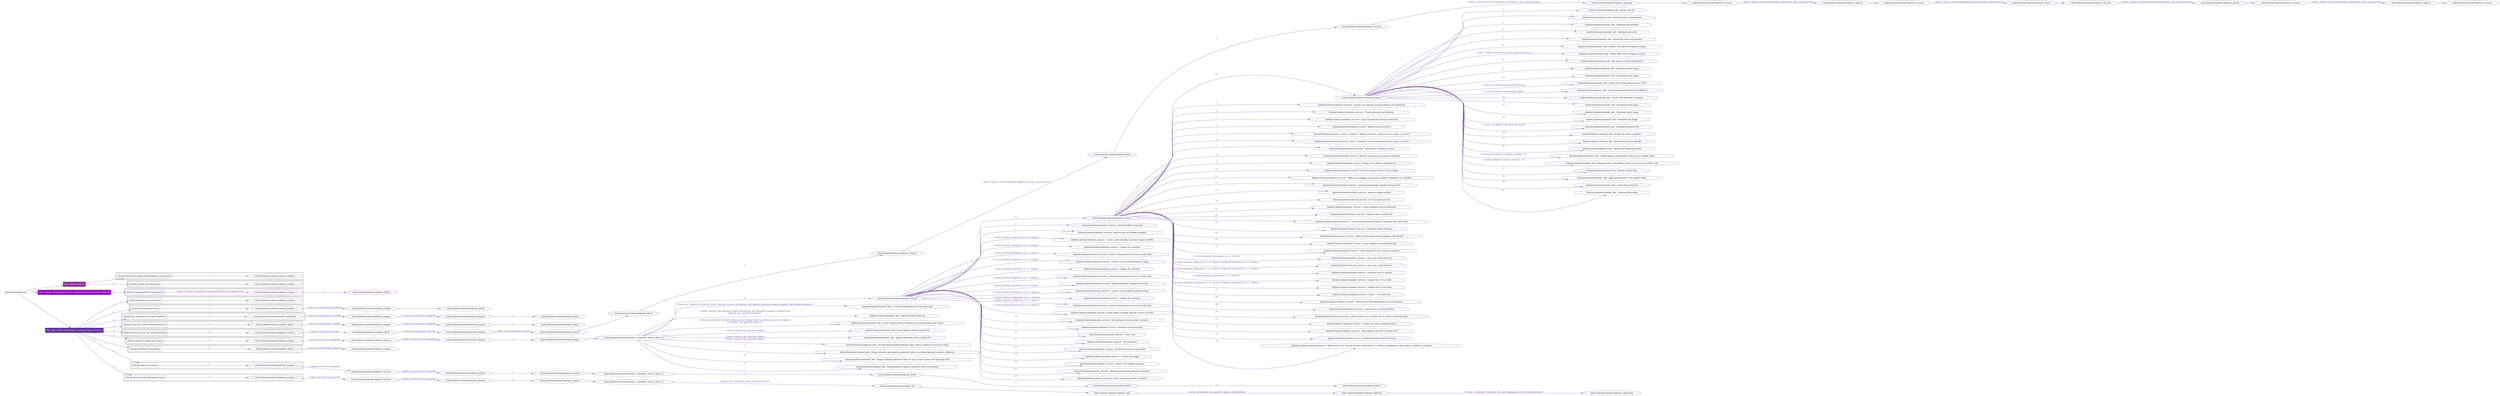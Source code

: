 digraph {
	graph [concentrate=true ordering=in rankdir=LR ratio=fill]
	edge [esep=5 sep=10]
	"kubeinit/playbook.yml" [id=root_node style=dotted]
	play_f2a74d23 [label="Play: Initial setup (1)" color="#8a319b" fontcolor="#ffffff" id=play_f2a74d23 shape=box style=filled tooltip=localhost]
	"kubeinit/playbook.yml" -> play_f2a74d23 [label="1 " color="#8a319b" fontcolor="#8a319b" id=edge_e9ae1d51 labeltooltip="1 " tooltip="1 "]
	subgraph "kubeinit.kubeinit.kubeinit_prepare" {
		role_b32806bc [label="[role] kubeinit.kubeinit.kubeinit_prepare" color="#8a319b" id=role_b32806bc tooltip="kubeinit.kubeinit.kubeinit_prepare"]
	}
	subgraph "kubeinit.kubeinit.kubeinit_prepare" {
		role_a714f5ce [label="[role] kubeinit.kubeinit.kubeinit_prepare" color="#8a319b" id=role_a714f5ce tooltip="kubeinit.kubeinit.kubeinit_prepare"]
	}
	subgraph "Play: Initial setup (1)" {
		play_f2a74d23 -> block_c54161a2 [label=1 color="#8a319b" fontcolor="#8a319b" id=edge_c732fbef labeltooltip=1 tooltip=1]
		subgraph cluster_block_c54161a2 {
			block_c54161a2 [label="[block] Gather facts about the deployment environment" color="#8a319b" id=block_c54161a2 labeltooltip="Gather facts about the deployment environment" shape=box tooltip="Gather facts about the deployment environment"]
			block_c54161a2 -> role_b32806bc [label="1 " color="#8a319b" fontcolor="#8a319b" id=edge_165b8c52 labeltooltip="1 " tooltip="1 "]
		}
		play_f2a74d23 -> block_993b2a68 [label=2 color="#8a319b" fontcolor="#8a319b" id=edge_8da048cc labeltooltip=2 tooltip=2]
		subgraph cluster_block_993b2a68 {
			block_993b2a68 [label="[block] Prepare the hypervisors" color="#8a319b" id=block_993b2a68 labeltooltip="Prepare the hypervisors" shape=box tooltip="Prepare the hypervisors"]
			block_993b2a68 -> role_a714f5ce [label="1 " color="#8a319b" fontcolor="#8a319b" id=edge_5ea510f3 labeltooltip="1 " tooltip="1 "]
		}
	}
	play_214d395f [label="Play: Prepare all hypervisor hosts to deploy service and cluster nodes (0)" color="#960cc0" fontcolor="#ffffff" id=play_214d395f shape=box style=filled tooltip="Play: Prepare all hypervisor hosts to deploy service and cluster nodes (0)"]
	"kubeinit/playbook.yml" -> play_214d395f [label="2 " color="#960cc0" fontcolor="#960cc0" id=edge_841aa5f9 labeltooltip="2 " tooltip="2 "]
	subgraph "kubeinit.kubeinit.kubeinit_libvirt" {
		role_78a93c8a [label="[role] kubeinit.kubeinit.kubeinit_libvirt" color="#960cc0" id=role_78a93c8a tooltip="kubeinit.kubeinit.kubeinit_libvirt"]
	}
	subgraph "kubeinit.kubeinit.kubeinit_prepare" {
		role_f15a8338 [label="[role] kubeinit.kubeinit.kubeinit_prepare" color="#960cc0" id=role_f15a8338 tooltip="kubeinit.kubeinit.kubeinit_prepare"]
		role_f15a8338 -> role_78a93c8a [label="1 " color="#960cc0" fontcolor="#960cc0" id=edge_f1a923f6 labeltooltip="1 " tooltip="1 "]
	}
	subgraph "Play: Prepare all hypervisor hosts to deploy service and cluster nodes (0)" {
		play_214d395f -> block_e166a88f [label=1 color="#960cc0" fontcolor="#960cc0" id=edge_5ffd141c labeltooltip=1 tooltip=1]
		subgraph cluster_block_e166a88f {
			block_e166a88f [label="[block] Prepare individual hypervisors" color="#960cc0" id=block_e166a88f labeltooltip="Prepare individual hypervisors" shape=box tooltip="Prepare individual hypervisors"]
			block_e166a88f -> role_f15a8338 [label="1 [when: inventory_hostname in hostvars['kubeinit-facts'].hypervisors]" color="#960cc0" fontcolor="#960cc0" id=edge_05e4b0ad labeltooltip="1 [when: inventory_hostname in hostvars['kubeinit-facts'].hypervisors]" tooltip="1 [when: inventory_hostname in hostvars['kubeinit-facts'].hypervisors]"]
		}
	}
	play_8eb90b8d [label="Play: Run cluster deployment on prepared hypervisors (1)" color="#62329a" fontcolor="#ffffff" id=play_8eb90b8d shape=box style=filled tooltip=localhost]
	"kubeinit/playbook.yml" -> play_8eb90b8d [label="3 " color="#62329a" fontcolor="#62329a" id=edge_93f4fa4f labeltooltip="3 " tooltip="3 "]
	subgraph "kubeinit.kubeinit.kubeinit_prepare" {
		role_2c225948 [label="[role] kubeinit.kubeinit.kubeinit_prepare" color="#62329a" id=role_2c225948 tooltip="kubeinit.kubeinit.kubeinit_prepare"]
	}
	subgraph "kubeinit.kubeinit.kubeinit_libvirt" {
		role_18a9b7ee [label="[role] kubeinit.kubeinit.kubeinit_libvirt" color="#62329a" id=role_18a9b7ee tooltip="kubeinit.kubeinit.kubeinit_libvirt"]
	}
	subgraph "kubeinit.kubeinit.kubeinit_prepare" {
		role_e6955763 [label="[role] kubeinit.kubeinit.kubeinit_prepare" color="#62329a" id=role_e6955763 tooltip="kubeinit.kubeinit.kubeinit_prepare"]
		role_e6955763 -> role_18a9b7ee [label="1 " color="#62329a" fontcolor="#62329a" id=edge_9fbc23a3 labeltooltip="1 " tooltip="1 "]
	}
	subgraph "kubeinit.kubeinit.kubeinit_prepare" {
		role_14ed2fcf [label="[role] kubeinit.kubeinit.kubeinit_prepare" color="#62329a" id=role_14ed2fcf tooltip="kubeinit.kubeinit.kubeinit_prepare"]
		role_14ed2fcf -> role_e6955763 [label="1 [when: not environment_prepared]" color="#62329a" fontcolor="#62329a" id=edge_1c562862 labeltooltip="1 [when: not environment_prepared]" tooltip="1 [when: not environment_prepared]"]
	}
	subgraph "kubeinit.kubeinit.kubeinit_libvirt" {
		role_ad678cb5 [label="[role] kubeinit.kubeinit.kubeinit_libvirt" color="#62329a" id=role_ad678cb5 tooltip="kubeinit.kubeinit.kubeinit_libvirt"]
	}
	subgraph "kubeinit.kubeinit.kubeinit_prepare" {
		role_5b7c16a9 [label="[role] kubeinit.kubeinit.kubeinit_prepare" color="#62329a" id=role_5b7c16a9 tooltip="kubeinit.kubeinit.kubeinit_prepare"]
		role_5b7c16a9 -> role_ad678cb5 [label="1 " color="#62329a" fontcolor="#62329a" id=edge_0f18529b labeltooltip="1 " tooltip="1 "]
	}
	subgraph "kubeinit.kubeinit.kubeinit_prepare" {
		role_c660e014 [label="[role] kubeinit.kubeinit.kubeinit_prepare" color="#62329a" id=role_c660e014 tooltip="kubeinit.kubeinit.kubeinit_prepare"]
		role_c660e014 -> role_5b7c16a9 [label="1 [when: not environment_prepared]" color="#62329a" fontcolor="#62329a" id=edge_28574363 labeltooltip="1 [when: not environment_prepared]" tooltip="1 [when: not environment_prepared]"]
	}
	subgraph "kubeinit.kubeinit.kubeinit_validations" {
		role_6dc567af [label="[role] kubeinit.kubeinit.kubeinit_validations" color="#62329a" id=role_6dc567af tooltip="kubeinit.kubeinit.kubeinit_validations"]
		role_6dc567af -> role_c660e014 [label="1 [when: not hypervisors_cleaned]" color="#62329a" fontcolor="#62329a" id=edge_c78f0eb8 labeltooltip="1 [when: not hypervisors_cleaned]" tooltip="1 [when: not hypervisors_cleaned]"]
	}
	subgraph "kubeinit.kubeinit.kubeinit_libvirt" {
		role_9fc3f364 [label="[role] kubeinit.kubeinit.kubeinit_libvirt" color="#62329a" id=role_9fc3f364 tooltip="kubeinit.kubeinit.kubeinit_libvirt"]
	}
	subgraph "kubeinit.kubeinit.kubeinit_prepare" {
		role_46c2ea41 [label="[role] kubeinit.kubeinit.kubeinit_prepare" color="#62329a" id=role_46c2ea41 tooltip="kubeinit.kubeinit.kubeinit_prepare"]
		role_46c2ea41 -> role_9fc3f364 [label="1 " color="#62329a" fontcolor="#62329a" id=edge_81e71336 labeltooltip="1 " tooltip="1 "]
	}
	subgraph "kubeinit.kubeinit.kubeinit_prepare" {
		role_7f7e030b [label="[role] kubeinit.kubeinit.kubeinit_prepare" color="#62329a" id=role_7f7e030b tooltip="kubeinit.kubeinit.kubeinit_prepare"]
		role_7f7e030b -> role_46c2ea41 [label="1 [when: not environment_prepared]" color="#62329a" fontcolor="#62329a" id=edge_d0be618a labeltooltip="1 [when: not environment_prepared]" tooltip="1 [when: not environment_prepared]"]
	}
	subgraph "kubeinit.kubeinit.kubeinit_libvirt" {
		role_c732af1a [label="[role] kubeinit.kubeinit.kubeinit_libvirt" color="#62329a" id=role_c732af1a tooltip="kubeinit.kubeinit.kubeinit_libvirt"]
		role_c732af1a -> role_7f7e030b [label="1 [when: not hypervisors_cleaned]" color="#62329a" fontcolor="#62329a" id=edge_e2c7c2cd labeltooltip="1 [when: not hypervisors_cleaned]" tooltip="1 [when: not hypervisors_cleaned]"]
	}
	subgraph "kubeinit.kubeinit.kubeinit_services" {
		role_5a035e3a [label="[role] kubeinit.kubeinit.kubeinit_services" color="#62329a" id=role_5a035e3a tooltip="kubeinit.kubeinit.kubeinit_services"]
	}
	subgraph "kubeinit.kubeinit.kubeinit_registry" {
		role_31324afa [label="[role] kubeinit.kubeinit.kubeinit_registry" color="#62329a" id=role_31324afa tooltip="kubeinit.kubeinit.kubeinit_registry"]
		role_31324afa -> role_5a035e3a [label="1 " color="#62329a" fontcolor="#62329a" id=edge_33378888 labeltooltip="1 " tooltip="1 "]
	}
	subgraph "kubeinit.kubeinit.kubeinit_services" {
		role_8693b57b [label="[role] kubeinit.kubeinit.kubeinit_services" color="#62329a" id=role_8693b57b tooltip="kubeinit.kubeinit.kubeinit_services"]
		role_8693b57b -> role_31324afa [label="1 [when: 'registry' in hostvars[kubeinit_deployment_node_name].services]" color="#62329a" fontcolor="#62329a" id=edge_8156154f labeltooltip="1 [when: 'registry' in hostvars[kubeinit_deployment_node_name].services]" tooltip="1 [when: 'registry' in hostvars[kubeinit_deployment_node_name].services]"]
	}
	subgraph "kubeinit.kubeinit.kubeinit_apache" {
		role_5bb459cc [label="[role] kubeinit.kubeinit.kubeinit_apache" color="#62329a" id=role_5bb459cc tooltip="kubeinit.kubeinit.kubeinit_apache"]
		role_5bb459cc -> role_8693b57b [label="1 " color="#62329a" fontcolor="#62329a" id=edge_12facf2d labeltooltip="1 " tooltip="1 "]
	}
	subgraph "kubeinit.kubeinit.kubeinit_services" {
		role_1bc45981 [label="[role] kubeinit.kubeinit.kubeinit_services" color="#62329a" id=role_1bc45981 tooltip="kubeinit.kubeinit.kubeinit_services"]
		role_1bc45981 -> role_5bb459cc [label="1 [when: 'apache' in hostvars[kubeinit_deployment_node_name].services]" color="#62329a" fontcolor="#62329a" id=edge_fbd224df labeltooltip="1 [when: 'apache' in hostvars[kubeinit_deployment_node_name].services]" tooltip="1 [when: 'apache' in hostvars[kubeinit_deployment_node_name].services]"]
	}
	subgraph "kubeinit.kubeinit.kubeinit_nexus" {
		role_82e33f56 [label="[role] kubeinit.kubeinit.kubeinit_nexus" color="#62329a" id=role_82e33f56 tooltip="kubeinit.kubeinit.kubeinit_nexus"]
		role_82e33f56 -> role_1bc45981 [label="1 " color="#62329a" fontcolor="#62329a" id=edge_01e377fd labeltooltip="1 " tooltip="1 "]
	}
	subgraph "kubeinit.kubeinit.kubeinit_services" {
		role_1b1a72f0 [label="[role] kubeinit.kubeinit.kubeinit_services" color="#62329a" id=role_1b1a72f0 tooltip="kubeinit.kubeinit.kubeinit_services"]
		role_1b1a72f0 -> role_82e33f56 [label="1 [when: 'nexus' in hostvars[kubeinit_deployment_node_name].services]" color="#62329a" fontcolor="#62329a" id=edge_212d97fc labeltooltip="1 [when: 'nexus' in hostvars[kubeinit_deployment_node_name].services]" tooltip="1 [when: 'nexus' in hostvars[kubeinit_deployment_node_name].services]"]
	}
	subgraph "kubeinit.kubeinit.kubeinit_haproxy" {
		role_f5feb310 [label="[role] kubeinit.kubeinit.kubeinit_haproxy" color="#62329a" id=role_f5feb310 tooltip="kubeinit.kubeinit.kubeinit_haproxy"]
		role_f5feb310 -> role_1b1a72f0 [label="1 " color="#62329a" fontcolor="#62329a" id=edge_bd46798e labeltooltip="1 " tooltip="1 "]
	}
	subgraph "kubeinit.kubeinit.kubeinit_services" {
		role_2b87e4b2 [label="[role] kubeinit.kubeinit.kubeinit_services" color="#62329a" id=role_2b87e4b2 tooltip="kubeinit.kubeinit.kubeinit_services"]
		role_2b87e4b2 -> role_f5feb310 [label="1 [when: 'haproxy' in hostvars[kubeinit_deployment_node_name].services]" color="#62329a" fontcolor="#62329a" id=edge_3be7766c labeltooltip="1 [when: 'haproxy' in hostvars[kubeinit_deployment_node_name].services]" tooltip="1 [when: 'haproxy' in hostvars[kubeinit_deployment_node_name].services]"]
	}
	subgraph "kubeinit.kubeinit.kubeinit_dnsmasq" {
		role_df8b6f32 [label="[role] kubeinit.kubeinit.kubeinit_dnsmasq" color="#62329a" id=role_df8b6f32 tooltip="kubeinit.kubeinit.kubeinit_dnsmasq"]
		role_df8b6f32 -> role_2b87e4b2 [label="1 " color="#62329a" fontcolor="#62329a" id=edge_ce2f5587 labeltooltip="1 " tooltip="1 "]
	}
	subgraph "kubeinit.kubeinit.kubeinit_services" {
		role_46b32ef0 [label="[role] kubeinit.kubeinit.kubeinit_services" color="#62329a" id=role_46b32ef0 tooltip="kubeinit.kubeinit.kubeinit_services"]
		role_46b32ef0 -> role_df8b6f32 [label="1 [when: 'dnsmasq' in hostvars[kubeinit_deployment_node_name].services]" color="#62329a" fontcolor="#62329a" id=edge_d91abd8f labeltooltip="1 [when: 'dnsmasq' in hostvars[kubeinit_deployment_node_name].services]" tooltip="1 [when: 'dnsmasq' in hostvars[kubeinit_deployment_node_name].services]"]
	}
	subgraph "kubeinit.kubeinit.kubeinit_bind" {
		role_e977690e [label="[role] kubeinit.kubeinit.kubeinit_bind" color="#62329a" id=role_e977690e tooltip="kubeinit.kubeinit.kubeinit_bind"]
		role_e977690e -> role_46b32ef0 [label="1 " color="#62329a" fontcolor="#62329a" id=edge_399926d9 labeltooltip="1 " tooltip="1 "]
	}
	subgraph "kubeinit.kubeinit.kubeinit_prepare" {
		role_c65d9aae [label="[role] kubeinit.kubeinit.kubeinit_prepare" color="#62329a" id=role_c65d9aae tooltip="kubeinit.kubeinit.kubeinit_prepare"]
		role_c65d9aae -> role_e977690e [label="1 [when: 'bind' in hostvars[kubeinit_deployment_node_name].services]" color="#62329a" fontcolor="#62329a" id=edge_ff338e45 labeltooltip="1 [when: 'bind' in hostvars[kubeinit_deployment_node_name].services]" tooltip="1 [when: 'bind' in hostvars[kubeinit_deployment_node_name].services]"]
	}
	subgraph "kubeinit.kubeinit.kubeinit_libvirt" {
		role_2e457e36 [label="[role] kubeinit.kubeinit.kubeinit_libvirt" color="#62329a" id=role_2e457e36 tooltip="kubeinit.kubeinit.kubeinit_libvirt"]
		role_2e457e36 -> role_c65d9aae [label="1 " color="#62329a" fontcolor="#62329a" id=edge_818728b7 labeltooltip="1 " tooltip="1 "]
	}
	subgraph "kubeinit.kubeinit.kubeinit_prepare" {
		role_b6908a53 [label="[role] kubeinit.kubeinit.kubeinit_prepare" color="#62329a" id=role_b6908a53 tooltip="kubeinit.kubeinit.kubeinit_prepare"]
		role_b6908a53 -> role_2e457e36 [label="1 " color="#62329a" fontcolor="#62329a" id=edge_94cc3f00 labeltooltip="1 " tooltip="1 "]
	}
	subgraph "kubeinit.kubeinit.kubeinit_prepare" {
		role_edf0a5b2 [label="[role] kubeinit.kubeinit.kubeinit_prepare" color="#62329a" id=role_edf0a5b2 tooltip="kubeinit.kubeinit.kubeinit_prepare"]
		role_edf0a5b2 -> role_b6908a53 [label="1 [when: not environment_prepared]" color="#62329a" fontcolor="#62329a" id=edge_5fa15b48 labeltooltip="1 [when: not environment_prepared]" tooltip="1 [when: not environment_prepared]"]
	}
	subgraph "kubeinit.kubeinit.kubeinit_libvirt" {
		role_23662fa6 [label="[role] kubeinit.kubeinit.kubeinit_libvirt" color="#62329a" id=role_23662fa6 tooltip="kubeinit.kubeinit.kubeinit_libvirt"]
		role_23662fa6 -> role_edf0a5b2 [label="1 [when: not hypervisors_cleaned]" color="#62329a" fontcolor="#62329a" id=edge_e6669185 labeltooltip="1 [when: not hypervisors_cleaned]" tooltip="1 [when: not hypervisors_cleaned]"]
	}
	subgraph "kubeinit.kubeinit.kubeinit_services" {
		role_75d6f5e4 [label="[role] kubeinit.kubeinit.kubeinit_services" color="#62329a" id=role_75d6f5e4 tooltip="kubeinit.kubeinit.kubeinit_services"]
		role_75d6f5e4 -> role_23662fa6 [label="1 [when: not network_created]" color="#62329a" fontcolor="#62329a" id=edge_3ec18eeb labeltooltip="1 [when: not network_created]" tooltip="1 [when: not network_created]"]
	}
	subgraph "kubeinit.kubeinit.kubeinit_prepare" {
		role_12a1bce1 [label="[role] kubeinit.kubeinit.kubeinit_prepare" color="#62329a" id=role_12a1bce1 tooltip="kubeinit.kubeinit.kubeinit_prepare"]
		task_ec17ba5a [label="kubeinit.kubeinit.kubeinit_okd : Render net info" color="#62329a" id=task_ec17ba5a shape=octagon tooltip="kubeinit.kubeinit.kubeinit_okd : Render net info"]
		role_12a1bce1 -> task_ec17ba5a [label="1 " color="#62329a" fontcolor="#62329a" id=edge_d91197ef labeltooltip="1 " tooltip="1 "]
		task_49b7903e [label="kubeinit.kubeinit.kubeinit_okd : Install services requirements" color="#62329a" id=task_49b7903e shape=octagon tooltip="kubeinit.kubeinit.kubeinit_okd : Install services requirements"]
		role_12a1bce1 -> task_49b7903e [label="2 " color="#62329a" fontcolor="#62329a" id=edge_ebf812a0 labeltooltip="2 " tooltip="2 "]
		task_d51fa2df [label="kubeinit.kubeinit.kubeinit_okd : Download okd installer" color="#62329a" id=task_d51fa2df shape=octagon tooltip="kubeinit.kubeinit.kubeinit_okd : Download okd installer"]
		role_12a1bce1 -> task_d51fa2df [label="3 " color="#62329a" fontcolor="#62329a" id=edge_ff8767af labeltooltip="3 " tooltip="3 "]
		task_007df50c [label="kubeinit.kubeinit.kubeinit_okd : Download okd client" color="#62329a" id=task_007df50c shape=octagon tooltip="kubeinit.kubeinit.kubeinit_okd : Download okd client"]
		role_12a1bce1 -> task_007df50c [label="4 " color="#62329a" fontcolor="#62329a" id=edge_dd1e092c labeltooltip="4 " tooltip="4 "]
		task_6276bb00 [label="kubeinit.kubeinit.kubeinit_okd : Install okd client and installer" color="#62329a" id=task_6276bb00 shape=octagon tooltip="kubeinit.kubeinit.kubeinit_okd : Install okd client and installer"]
		role_12a1bce1 -> task_6276bb00 [label="5 " color="#62329a" fontcolor="#62329a" id=edge_5ada469c labeltooltip="5 " tooltip="5 "]
		task_584d2e84 [label="kubeinit.kubeinit.kubeinit_okd : Render the required container images" color="#62329a" id=task_584d2e84 shape=octagon tooltip="kubeinit.kubeinit.kubeinit_okd : Render the required container images"]
		role_12a1bce1 -> task_584d2e84 [label="6 " color="#62329a" fontcolor="#62329a" id=edge_b3f1dcb3 labeltooltip="6 " tooltip="6 "]
		task_f4d95dd8 [label="kubeinit.kubeinit.kubeinit_okd : Mirror OKD remote registry to local" color="#62329a" id=task_f4d95dd8 shape=octagon tooltip="kubeinit.kubeinit.kubeinit_okd : Mirror OKD remote registry to local"]
		role_12a1bce1 -> task_f4d95dd8 [label="7 [when: 'registry' in kubeinit_cluster_hostvars.services]" color="#62329a" fontcolor="#62329a" id=edge_69a67441 labeltooltip="7 [when: 'registry' in kubeinit_cluster_hostvars.services]" tooltip="7 [when: 'registry' in kubeinit_cluster_hostvars.services]"]
		task_e426caef [label="kubeinit.kubeinit.kubeinit_okd : Set name of CoreOS distribution" color="#62329a" id=task_e426caef shape=octagon tooltip="kubeinit.kubeinit.kubeinit_okd : Set name of CoreOS distribution"]
		role_12a1bce1 -> task_e426caef [label="8 " color="#62329a" fontcolor="#62329a" id=edge_573835ea labeltooltip="8 " tooltip="8 "]
		task_28e734b1 [label="kubeinit.kubeinit.kubeinit_okd : Download kernel image" color="#62329a" id=task_28e734b1 shape=octagon tooltip="kubeinit.kubeinit.kubeinit_okd : Download kernel image"]
		role_12a1bce1 -> task_28e734b1 [label="9 " color="#62329a" fontcolor="#62329a" id=edge_c17d3bdc labeltooltip="9 " tooltip="9 "]
		task_82f16317 [label="kubeinit.kubeinit.kubeinit_okd : Download initrd image" color="#62329a" id=task_82f16317 shape=octagon tooltip="kubeinit.kubeinit.kubeinit_okd : Download initrd image"]
		role_12a1bce1 -> task_82f16317 [label="10 " color="#62329a" fontcolor="#62329a" id=edge_17acdfea labeltooltip="10 " tooltip="10 "]
		task_079cc6e0 [label="kubeinit.kubeinit.kubeinit_okd : Create the treeinfo directory for FCOS" color="#62329a" id=task_079cc6e0 shape=octagon tooltip="kubeinit.kubeinit.kubeinit_okd : Create the treeinfo directory for FCOS"]
		role_12a1bce1 -> task_079cc6e0 [label="11 [when: not kubeinit_okd_openshift_deploy]" color="#62329a" fontcolor="#62329a" id=edge_c5592d8a labeltooltip="11 [when: not kubeinit_okd_openshift_deploy]" tooltip="11 [when: not kubeinit_okd_openshift_deploy]"]
		task_8ba2aeba [label="kubeinit.kubeinit.kubeinit_okd : Create the treeinfo directory for RHCOS" color="#62329a" id=task_8ba2aeba shape=octagon tooltip="kubeinit.kubeinit.kubeinit_okd : Create the treeinfo directory for RHCOS"]
		role_12a1bce1 -> task_8ba2aeba [label="12 [when: kubeinit_okd_openshift_deploy]" color="#62329a" fontcolor="#62329a" id=edge_f65e3c29 labeltooltip="12 [when: kubeinit_okd_openshift_deploy]" tooltip="12 [when: kubeinit_okd_openshift_deploy]"]
		task_dd9a991d [label="kubeinit.kubeinit.kubeinit_okd : Create OKD directory for apache" color="#62329a" id=task_dd9a991d shape=octagon tooltip="kubeinit.kubeinit.kubeinit_okd : Create OKD directory for apache"]
		role_12a1bce1 -> task_dd9a991d [label="13 " color="#62329a" fontcolor="#62329a" id=edge_2af3e641 labeltooltip="13 " tooltip="13 "]
		task_c994b8d1 [label="kubeinit.kubeinit.kubeinit_okd : Download initrd image" color="#62329a" id=task_c994b8d1 shape=octagon tooltip="kubeinit.kubeinit.kubeinit_okd : Download initrd image"]
		role_12a1bce1 -> task_c994b8d1 [label="14 " color="#62329a" fontcolor="#62329a" id=edge_fbbd742c labeltooltip="14 " tooltip="14 "]
		task_c37e7d97 [label="kubeinit.kubeinit.kubeinit_okd : Download rootfs image" color="#62329a" id=task_c37e7d97 shape=octagon tooltip="kubeinit.kubeinit.kubeinit_okd : Download rootfs image"]
		role_12a1bce1 -> task_c37e7d97 [label="15 " color="#62329a" fontcolor="#62329a" id=edge_e1de30e4 labeltooltip="15 " tooltip="15 "]
		task_116a0b61 [label="kubeinit.kubeinit.kubeinit_okd : Download raw image" color="#62329a" id=task_116a0b61 shape=octagon tooltip="kubeinit.kubeinit.kubeinit_okd : Download raw image"]
		role_12a1bce1 -> task_116a0b61 [label="16 " color="#62329a" fontcolor="#62329a" id=edge_1559d2bd labeltooltip="16 " tooltip="16 "]
		task_7f6b562e [label="kubeinit.kubeinit.kubeinit_okd : Download signature file" color="#62329a" id=task_7f6b562e shape=octagon tooltip="kubeinit.kubeinit.kubeinit_okd : Download signature file"]
		role_12a1bce1 -> task_7f6b562e [label="17 [when: not kubeinit_okd_openshift_deploy]" color="#62329a" fontcolor="#62329a" id=edge_c4ea45d4 labeltooltip="17 [when: not kubeinit_okd_openshift_deploy]" tooltip="17 [when: not kubeinit_okd_openshift_deploy]"]
		task_02bf2271 [label="kubeinit.kubeinit.kubeinit_okd : Render the cluster template" color="#62329a" id=task_02bf2271 shape=octagon tooltip="kubeinit.kubeinit.kubeinit_okd : Render the cluster template"]
		role_12a1bce1 -> task_02bf2271 [label="18 " color="#62329a" fontcolor="#62329a" id=edge_f7e16d26 labeltooltip="18 " tooltip="18 "]
		task_89f74c84 [label="kubeinit.kubeinit.kubeinit_okd : Backup the install config file" color="#62329a" id=task_89f74c84 shape=octagon tooltip="kubeinit.kubeinit.kubeinit_okd : Backup the install config file"]
		role_12a1bce1 -> task_89f74c84 [label="19 " color="#62329a" fontcolor="#62329a" id=edge_d90e279e labeltooltip="19 " tooltip="19 "]
		task_9da93132 [label="kubeinit.kubeinit.kubeinit_okd : Render the bootstrap details" color="#62329a" id=task_9da93132 shape=octagon tooltip="kubeinit.kubeinit.kubeinit_okd : Render the bootstrap details"]
		role_12a1bce1 -> task_9da93132 [label="20 " color="#62329a" fontcolor="#62329a" id=edge_a84db515 labeltooltip="20 " tooltip="20 "]
		task_50ba8936 [label="kubeinit.kubeinit.kubeinit_okd : Enable master schedulable if there are no worker nodes" color="#62329a" id=task_50ba8936 shape=octagon tooltip="kubeinit.kubeinit.kubeinit_okd : Enable master schedulable if there are no worker nodes"]
		role_12a1bce1 -> task_50ba8936 [label="21 [when: not kubeinit_compute_count|int > 0]" color="#62329a" fontcolor="#62329a" id=edge_ccbed7bc labeltooltip="21 [when: not kubeinit_compute_count|int > 0]" tooltip="21 [when: not kubeinit_compute_count|int > 0]"]
		task_a4733a58 [label="kubeinit.kubeinit.kubeinit_okd : Disable master schedulable if there is at least one worker node" color="#62329a" id=task_a4733a58 shape=octagon tooltip="kubeinit.kubeinit.kubeinit_okd : Disable master schedulable if there is at least one worker node"]
		role_12a1bce1 -> task_a4733a58 [label="22 [when: kubeinit_compute_count|int > 0]" color="#62329a" fontcolor="#62329a" id=edge_1907d793 labeltooltip="22 [when: kubeinit_compute_count|int > 0]" tooltip="22 [when: kubeinit_compute_count|int > 0]"]
		task_13ff5eff [label="kubeinit.kubeinit.kubeinit_okd : Render ignition files" color="#62329a" id=task_13ff5eff shape=octagon tooltip="kubeinit.kubeinit.kubeinit_okd : Render ignition files"]
		role_12a1bce1 -> task_13ff5eff [label="23 " color="#62329a" fontcolor="#62329a" id=edge_a2ae40af labeltooltip="23 " tooltip="23 "]
		task_72e9b5e7 [label="kubeinit.kubeinit.kubeinit_okd : Apply permissions to the apache folder" color="#62329a" id=task_72e9b5e7 shape=octagon tooltip="kubeinit.kubeinit.kubeinit_okd : Apply permissions to the apache folder"]
		role_12a1bce1 -> task_72e9b5e7 [label="24 " color="#62329a" fontcolor="#62329a" id=edge_f5b9148e labeltooltip="24 " tooltip="24 "]
		task_8a278fe5 [label="kubeinit.kubeinit.kubeinit_okd : Create kube directory" color="#62329a" id=task_8a278fe5 shape=octagon tooltip="kubeinit.kubeinit.kubeinit_okd : Create kube directory"]
		role_12a1bce1 -> task_8a278fe5 [label="25 " color="#62329a" fontcolor="#62329a" id=edge_22bbc7d7 labeltooltip="25 " tooltip="25 "]
		task_bb9a7a45 [label="kubeinit.kubeinit.kubeinit_okd : Autoload kubeconfig" color="#62329a" id=task_bb9a7a45 shape=octagon tooltip="kubeinit.kubeinit.kubeinit_okd : Autoload kubeconfig"]
		role_12a1bce1 -> task_bb9a7a45 [label="26 " color="#62329a" fontcolor="#62329a" id=edge_aff7d45f labeltooltip="26 " tooltip="26 "]
	}
	subgraph "kubeinit.kubeinit.kubeinit_services" {
		role_bd8dd177 [label="[role] kubeinit.kubeinit.kubeinit_services" color="#62329a" id=role_bd8dd177 tooltip="kubeinit.kubeinit.kubeinit_services"]
		task_6d14c301 [label="kubeinit.kubeinit.kubeinit_services : Ensure user specific systemd instance are persistent" color="#62329a" id=task_6d14c301 shape=octagon tooltip="kubeinit.kubeinit.kubeinit_services : Ensure user specific systemd instance are persistent"]
		role_bd8dd177 -> task_6d14c301 [label="1 " color="#62329a" fontcolor="#62329a" id=edge_ae384029 labeltooltip="1 " tooltip="1 "]
		task_7929bca7 [label="kubeinit.kubeinit.kubeinit_services : Create systemd user directory" color="#62329a" id=task_7929bca7 shape=octagon tooltip="kubeinit.kubeinit.kubeinit_services : Create systemd user directory"]
		role_bd8dd177 -> task_7929bca7 [label="2 " color="#62329a" fontcolor="#62329a" id=edge_9e577267 labeltooltip="2 " tooltip="2 "]
		task_d84c1aa3 [label="kubeinit.kubeinit.kubeinit_services : Copy the podman systemd service file" color="#62329a" id=task_d84c1aa3 shape=octagon tooltip="kubeinit.kubeinit.kubeinit_services : Copy the podman systemd service file"]
		role_bd8dd177 -> task_d84c1aa3 [label="3 " color="#62329a" fontcolor="#62329a" id=edge_c3c9b84b labeltooltip="3 " tooltip="3 "]
		task_33a36771 [label="kubeinit.kubeinit.kubeinit_services : Reload systemd service" color="#62329a" id=task_33a36771 shape=octagon tooltip="kubeinit.kubeinit.kubeinit_services : Reload systemd service"]
		role_bd8dd177 -> task_33a36771 [label="4 " color="#62329a" fontcolor="#62329a" id=edge_717f7756 labeltooltip="4 " tooltip="4 "]
		task_6dba3929 [label="kubeinit.kubeinit.kubeinit_services : Enable {{ kubeinit_services_systemd_service_name }}.service" color="#62329a" id=task_6dba3929 shape=octagon tooltip="kubeinit.kubeinit.kubeinit_services : Enable {{ kubeinit_services_systemd_service_name }}.service"]
		role_bd8dd177 -> task_6dba3929 [label="5 " color="#62329a" fontcolor="#62329a" id=edge_486441dc labeltooltip="5 " tooltip="5 "]
		task_09c5586a [label="kubeinit.kubeinit.kubeinit_services : Start {{ kubeinit_services_systemd_service_name }}.service" color="#62329a" id=task_09c5586a shape=octagon tooltip="kubeinit.kubeinit.kubeinit_services : Start {{ kubeinit_services_systemd_service_name }}.service"]
		role_bd8dd177 -> task_09c5586a [label="6 " color="#62329a" fontcolor="#62329a" id=edge_2709c44a labeltooltip="6 " tooltip="6 "]
		task_f060f847 [label="kubeinit.kubeinit.kubeinit_services : Add remote container to hosts" color="#62329a" id=task_f060f847 shape=octagon tooltip="kubeinit.kubeinit.kubeinit_services : Add remote container to hosts"]
		role_bd8dd177 -> task_f060f847 [label="7 " color="#62329a" fontcolor="#62329a" id=edge_df5da1e8 labeltooltip="7 " tooltip="7 "]
		task_46f8a860 [label="kubeinit.kubeinit.kubeinit_services : Wait for connection to provision container" color="#62329a" id=task_46f8a860 shape=octagon tooltip="kubeinit.kubeinit.kubeinit_services : Wait for connection to provision container"]
		role_bd8dd177 -> task_46f8a860 [label="8 " color="#62329a" fontcolor="#62329a" id=edge_960cc3d2 labeltooltip="8 " tooltip="8 "]
		task_200dfa5b [label="kubeinit.kubeinit.kubeinit_services : Read in the contents of domain.crt" color="#62329a" id=task_200dfa5b shape=octagon tooltip="kubeinit.kubeinit.kubeinit_services : Read in the contents of domain.crt"]
		role_bd8dd177 -> task_200dfa5b [label="9 " color="#62329a" fontcolor="#62329a" id=edge_f6f1c0b4 labeltooltip="9 " tooltip="9 "]
		task_15044cd9 [label="kubeinit.kubeinit.kubeinit_services : Wait for registry service to be available" color="#62329a" id=task_15044cd9 shape=octagon tooltip="kubeinit.kubeinit.kubeinit_services : Wait for registry service to be available"]
		role_bd8dd177 -> task_15044cd9 [label="10 " color="#62329a" fontcolor="#62329a" id=edge_4d7edc00 labeltooltip="10 " tooltip="10 "]
		task_07644f3a [label="kubeinit.kubeinit.kubeinit_services : Make sure packages to generate registry credentials are installed" color="#62329a" id=task_07644f3a shape=octagon tooltip="kubeinit.kubeinit.kubeinit_services : Make sure packages to generate registry credentials are installed"]
		role_bd8dd177 -> task_07644f3a [label="11 " color="#62329a" fontcolor="#62329a" id=edge_16c98cc2 labeltooltip="11 " tooltip="11 "]
		task_3f4d7e24 [label="kubeinit.kubeinit.kubeinit_services : Install cryptography, passlib and nexus3-cli" color="#62329a" id=task_3f4d7e24 shape=octagon tooltip="kubeinit.kubeinit.kubeinit_services : Install cryptography, passlib and nexus3-cli"]
		role_bd8dd177 -> task_3f4d7e24 [label="12 " color="#62329a" fontcolor="#62329a" id=edge_347ab4fc labeltooltip="12 " tooltip="12 "]
		task_c54c6f0f [label="kubeinit.kubeinit.kubeinit_services : Remove nologin marker" color="#62329a" id=task_c54c6f0f shape=octagon tooltip="kubeinit.kubeinit.kubeinit_services : Remove nologin marker"]
		role_bd8dd177 -> task_c54c6f0f [label="13 " color="#62329a" fontcolor="#62329a" id=edge_81230f01 labeltooltip="13 " tooltip="13 "]
		task_3b725930 [label="kubeinit.kubeinit.kubeinit_services : Set disconnected_auth" color="#62329a" id=task_3b725930 shape=octagon tooltip="kubeinit.kubeinit.kubeinit_services : Set disconnected_auth"]
		role_bd8dd177 -> task_3b725930 [label="14 " color="#62329a" fontcolor="#62329a" id=edge_05942bad labeltooltip="14 " tooltip="14 "]
		task_b1c2dffe [label="kubeinit.kubeinit.kubeinit_services : Create registry auth for pullsecret" color="#62329a" id=task_b1c2dffe shape=octagon tooltip="kubeinit.kubeinit.kubeinit_services : Create registry auth for pullsecret"]
		role_bd8dd177 -> task_b1c2dffe [label="15 " color="#62329a" fontcolor="#62329a" id=edge_746db70e labeltooltip="15 " tooltip="15 "]
		task_30b74d80 [label="kubeinit.kubeinit.kubeinit_services : Append auths to pullsecret" color="#62329a" id=task_30b74d80 shape=octagon tooltip="kubeinit.kubeinit.kubeinit_services : Append auths to pullsecret"]
		role_bd8dd177 -> task_30b74d80 [label="16 " color="#62329a" fontcolor="#62329a" id=edge_e4875c0d labeltooltip="16 " tooltip="16 "]
		task_bd662b25 [label="kubeinit.kubeinit.kubeinit_services : Override final kubeinit_registry_pullsecret with both auths" color="#62329a" id=task_bd662b25 shape=octagon tooltip="kubeinit.kubeinit.kubeinit_services : Override final kubeinit_registry_pullsecret with both auths"]
		role_bd8dd177 -> task_bd662b25 [label="17 " color="#62329a" fontcolor="#62329a" id=edge_db21a80b labeltooltip="17 " tooltip="17 "]
		task_93efbdf4 [label="kubeinit.kubeinit.kubeinit_services : Debug the creds dictionary" color="#62329a" id=task_93efbdf4 shape=octagon tooltip="kubeinit.kubeinit.kubeinit_services : Debug the creds dictionary"]
		role_bd8dd177 -> task_93efbdf4 [label="18 " color="#62329a" fontcolor="#62329a" id=edge_79f77b21 labeltooltip="18 " tooltip="18 "]
		task_a274e1b2 [label="kubeinit.kubeinit.kubeinit_services : Write auth for disconnected registry auth details" color="#62329a" id=task_a274e1b2 shape=octagon tooltip="kubeinit.kubeinit.kubeinit_services : Write auth for disconnected registry auth details"]
		role_bd8dd177 -> task_a274e1b2 [label="19 " color="#62329a" fontcolor="#62329a" id=edge_553ca2ed labeltooltip="19 " tooltip="19 "]
		task_9d4f4038 [label="kubeinit.kubeinit.kubeinit_services : Create registry auth pullsecret file" color="#62329a" id=task_9d4f4038 shape=octagon tooltip="kubeinit.kubeinit.kubeinit_services : Create registry auth pullsecret file"]
		role_bd8dd177 -> task_9d4f4038 [label="20 " color="#62329a" fontcolor="#62329a" id=edge_e9e4eb94 labeltooltip="20 " tooltip="20 "]
		task_8aafdbe6 [label="kubeinit.kubeinit.kubeinit_services : Copy domain cert into services container" color="#62329a" id=task_8aafdbe6 shape=octagon tooltip="kubeinit.kubeinit.kubeinit_services : Copy domain cert into services container"]
		role_bd8dd177 -> task_8aafdbe6 [label="21 " color="#62329a" fontcolor="#62329a" id=edge_1b59ff45 labeltooltip="21 " tooltip="21 "]
		task_6a0f9e78 [label="kubeinit.kubeinit.kubeinit_services : Copy cert to pki directory" color="#62329a" id=task_6a0f9e78 shape=octagon tooltip="kubeinit.kubeinit.kubeinit_services : Copy cert to pki directory"]
		role_bd8dd177 -> task_6a0f9e78 [label="22 [when: kubeinit_deployment_os == 'centos']" color="#62329a" fontcolor="#62329a" id=edge_93376656 labeltooltip="22 [when: kubeinit_deployment_os == 'centos']" tooltip="22 [when: kubeinit_deployment_os == 'centos']"]
		task_09118a5d [label="kubeinit.kubeinit.kubeinit_services : Copy cert to pki directory" color="#62329a" id=task_09118a5d shape=octagon tooltip="kubeinit.kubeinit.kubeinit_services : Copy cert to pki directory"]
		role_bd8dd177 -> task_09118a5d [label="23 [when: kubeinit_deployment_os == 'ubuntu' or kubeinit_deployment_os == 'debian']" color="#62329a" fontcolor="#62329a" id=edge_d2537463 labeltooltip="23 [when: kubeinit_deployment_os == 'ubuntu' or kubeinit_deployment_os == 'debian']" tooltip="23 [when: kubeinit_deployment_os == 'ubuntu' or kubeinit_deployment_os == 'debian']"]
		task_04dc1a32 [label="kubeinit.kubeinit.kubeinit_services : Install all certs in ubuntu" color="#62329a" id=task_04dc1a32 shape=octagon tooltip="kubeinit.kubeinit.kubeinit_services : Install all certs in ubuntu"]
		role_bd8dd177 -> task_04dc1a32 [label="24 [when: kubeinit_deployment_os == 'ubuntu' or kubeinit_deployment_os == 'debian']" color="#62329a" fontcolor="#62329a" id=edge_59f0b8cb labeltooltip="24 [when: kubeinit_deployment_os == 'ubuntu' or kubeinit_deployment_os == 'debian']" tooltip="24 [when: kubeinit_deployment_os == 'ubuntu' or kubeinit_deployment_os == 'debian']"]
		task_d74901c2 [label="kubeinit.kubeinit.kubeinit_services : Update the CA trust files" color="#62329a" id=task_d74901c2 shape=octagon tooltip="kubeinit.kubeinit.kubeinit_services : Update the CA trust files"]
		role_bd8dd177 -> task_d74901c2 [label="25 [when: kubeinit_deployment_os == 'centos']" color="#62329a" fontcolor="#62329a" id=edge_202d88be labeltooltip="25 [when: kubeinit_deployment_os == 'centos']" tooltip="25 [when: kubeinit_deployment_os == 'centos']"]
		task_75d93328 [label="kubeinit.kubeinit.kubeinit_services : Update the CA trust files" color="#62329a" id=task_75d93328 shape=octagon tooltip="kubeinit.kubeinit.kubeinit_services : Update the CA trust files"]
		role_bd8dd177 -> task_75d93328 [label="26 [when: kubeinit_deployment_os == 'ubuntu' or kubeinit_deployment_os == 'debian']" color="#62329a" fontcolor="#62329a" id=edge_317adfd1 labeltooltip="26 [when: kubeinit_deployment_os == 'ubuntu' or kubeinit_deployment_os == 'debian']" tooltip="26 [when: kubeinit_deployment_os == 'ubuntu' or kubeinit_deployment_os == 'debian']"]
		task_f96487c6 [label="kubeinit.kubeinit.kubeinit_services : Create ~/.ssh directory" color="#62329a" id=task_f96487c6 shape=octagon tooltip="kubeinit.kubeinit.kubeinit_services : Create ~/.ssh directory"]
		role_bd8dd177 -> task_f96487c6 [label="27 " color="#62329a" fontcolor="#62329a" id=edge_37ab1183 labeltooltip="27 " tooltip="27 "]
		task_ddc4cabf [label="kubeinit.kubeinit.kubeinit_services : Generate an OpenSSH keypair for provision host" color="#62329a" id=task_ddc4cabf shape=octagon tooltip="kubeinit.kubeinit.kubeinit_services : Generate an OpenSSH keypair for provision host"]
		role_bd8dd177 -> task_ddc4cabf [label="28 " color="#62329a" fontcolor="#62329a" id=edge_0a602555 labeltooltip="28 " tooltip="28 "]
		task_0b671299 [label="kubeinit.kubeinit.kubeinit_services : Install cluster authorized keys" color="#62329a" id=task_0b671299 shape=octagon tooltip="kubeinit.kubeinit.kubeinit_services : Install cluster authorized keys"]
		role_bd8dd177 -> task_0b671299 [label="29 " color="#62329a" fontcolor="#62329a" id=edge_009edb77 labeltooltip="29 " tooltip="29 "]
		task_b4a45d3c [label="kubeinit.kubeinit.kubeinit_services : Add provision service public key to cluster authorized_keys" color="#62329a" id=task_b4a45d3c shape=octagon tooltip="kubeinit.kubeinit.kubeinit_services : Add provision service public key to cluster authorized_keys"]
		role_bd8dd177 -> task_b4a45d3c [label="30 " color="#62329a" fontcolor="#62329a" id=edge_76115312 labeltooltip="30 " tooltip="30 "]
		task_37017fbe [label="kubeinit.kubeinit.kubeinit_services : Update the cluster authorized_keys" color="#62329a" id=task_37017fbe shape=octagon tooltip="kubeinit.kubeinit.kubeinit_services : Update the cluster authorized_keys"]
		role_bd8dd177 -> task_37017fbe [label="31 " color="#62329a" fontcolor="#62329a" id=edge_03e0c09f labeltooltip="31 " tooltip="31 "]
		task_ad408b84 [label="kubeinit.kubeinit.kubeinit_services : Add registry auth info to cluster vars" color="#62329a" id=task_ad408b84 shape=octagon tooltip="kubeinit.kubeinit.kubeinit_services : Add registry auth info to cluster vars"]
		role_bd8dd177 -> task_ad408b84 [label="32 " color="#62329a" fontcolor="#62329a" id=edge_7685cd5c labeltooltip="32 " tooltip="32 "]
		task_9b97a192 [label="kubeinit.kubeinit.kubeinit_services : Update kubeinit_cluster_hostvars" color="#62329a" id=task_9b97a192 shape=octagon tooltip="kubeinit.kubeinit.kubeinit_services : Update kubeinit_cluster_hostvars"]
		role_bd8dd177 -> task_9b97a192 [label="33 " color="#62329a" fontcolor="#62329a" id=edge_c4b95942 labeltooltip="33 " tooltip="33 "]
		task_46dcd3e2 [label="kubeinit.kubeinit.kubeinit_services : Make sure we can execute remote commands on {{ kubeinit_deployment_node_name }} before we continue" color="#62329a" id=task_46dcd3e2 shape=octagon tooltip="kubeinit.kubeinit.kubeinit_services : Make sure we can execute remote commands on {{ kubeinit_deployment_node_name }} before we continue"]
		role_bd8dd177 -> task_46dcd3e2 [label="34 " color="#62329a" fontcolor="#62329a" id=edge_93b1cee8 labeltooltip="34 " tooltip="34 "]
		role_bd8dd177 -> role_12a1bce1 [label="35 " color="#62329a" fontcolor="#62329a" id=edge_839c7c6d labeltooltip="35 " tooltip="35 "]
	}
	subgraph "kubeinit.kubeinit.kubeinit_services" {
		role_a3f48f97 [label="[role] kubeinit.kubeinit.kubeinit_services" color="#62329a" id=role_a3f48f97 tooltip="kubeinit.kubeinit.kubeinit_services"]
		task_6b1c3566 [label="kubeinit.kubeinit.kubeinit_services : Install buildah if required" color="#62329a" id=task_6b1c3566 shape=octagon tooltip="kubeinit.kubeinit.kubeinit_services : Install buildah if required"]
		role_a3f48f97 -> task_6b1c3566 [label="1 " color="#62329a" fontcolor="#62329a" id=edge_df13383d labeltooltip="1 " tooltip="1 "]
		task_b734e0c8 [label="kubeinit.kubeinit.kubeinit_services : Remove any old buildah container" color="#62329a" id=task_b734e0c8 shape=octagon tooltip="kubeinit.kubeinit.kubeinit_services : Remove any old buildah container"]
		role_a3f48f97 -> task_b734e0c8 [label="2 " color="#62329a" fontcolor="#62329a" id=edge_cdf4546a labeltooltip="2 " tooltip="2 "]
		task_54a78d55 [label="kubeinit.kubeinit.kubeinit_services : Create a new working container image (CentOS)" color="#62329a" id=task_54a78d55 shape=octagon tooltip="kubeinit.kubeinit.kubeinit_services : Create a new working container image (CentOS)"]
		role_a3f48f97 -> task_54a78d55 [label="3 [when: kubeinit_deployment_os == 'centos']" color="#62329a" fontcolor="#62329a" id=edge_2b8144e6 labeltooltip="3 [when: kubeinit_deployment_os == 'centos']" tooltip="3 [when: kubeinit_deployment_os == 'centos']"]
		task_b0605885 [label="kubeinit.kubeinit.kubeinit_services : Update the container" color="#62329a" id=task_b0605885 shape=octagon tooltip="kubeinit.kubeinit.kubeinit_services : Update the container"]
		role_a3f48f97 -> task_b0605885 [label="4 [when: kubeinit_deployment_os == 'centos']" color="#62329a" fontcolor="#62329a" id=edge_64a12b40 labeltooltip="4 [when: kubeinit_deployment_os == 'centos']" tooltip="4 [when: kubeinit_deployment_os == 'centos']"]
		task_349f1b22 [label="kubeinit.kubeinit.kubeinit_services : Install commands and services we will need" color="#62329a" id=task_349f1b22 shape=octagon tooltip="kubeinit.kubeinit.kubeinit_services : Install commands and services we will need"]
		role_a3f48f97 -> task_349f1b22 [label="5 [when: kubeinit_deployment_os == 'centos']" color="#62329a" fontcolor="#62329a" id=edge_f18fa9b1 labeltooltip="5 [when: kubeinit_deployment_os == 'centos']" tooltip="5 [when: kubeinit_deployment_os == 'centos']"]
		task_09cb1776 [label="kubeinit.kubeinit.kubeinit_services : Create a new working container image" color="#62329a" id=task_09cb1776 shape=octagon tooltip="kubeinit.kubeinit.kubeinit_services : Create a new working container image"]
		role_a3f48f97 -> task_09cb1776 [label="6 [when: kubeinit_deployment_os == 'debian']" color="#62329a" fontcolor="#62329a" id=edge_ae5000c1 labeltooltip="6 [when: kubeinit_deployment_os == 'debian']" tooltip="6 [when: kubeinit_deployment_os == 'debian']"]
		task_29817f97 [label="kubeinit.kubeinit.kubeinit_services : Update the container" color="#62329a" id=task_29817f97 shape=octagon tooltip="kubeinit.kubeinit.kubeinit_services : Update the container"]
		role_a3f48f97 -> task_29817f97 [label="7 [when: kubeinit_deployment_os == 'debian']" color="#62329a" fontcolor="#62329a" id=edge_6f805645 labeltooltip="7 [when: kubeinit_deployment_os == 'debian']" tooltip="7 [when: kubeinit_deployment_os == 'debian']"]
		task_b5672055 [label="kubeinit.kubeinit.kubeinit_services : Install commands and services we will need" color="#62329a" id=task_b5672055 shape=octagon tooltip="kubeinit.kubeinit.kubeinit_services : Install commands and services we will need"]
		role_a3f48f97 -> task_b5672055 [label="8 [when: kubeinit_deployment_os == 'debian']" color="#62329a" fontcolor="#62329a" id=edge_25626ea5 labeltooltip="8 [when: kubeinit_deployment_os == 'debian']" tooltip="8 [when: kubeinit_deployment_os == 'debian']"]
		task_1845eea2 [label="kubeinit.kubeinit.kubeinit_services : Missing privilege separation directory" color="#62329a" id=task_1845eea2 shape=octagon tooltip="kubeinit.kubeinit.kubeinit_services : Missing privilege separation directory"]
		role_a3f48f97 -> task_1845eea2 [label="9 [when: kubeinit_deployment_os == 'debian']" color="#62329a" fontcolor="#62329a" id=edge_e22b3119 labeltooltip="9 [when: kubeinit_deployment_os == 'debian']" tooltip="9 [when: kubeinit_deployment_os == 'debian']"]
		task_93fd5411 [label="kubeinit.kubeinit.kubeinit_services : Create a new working container image" color="#62329a" id=task_93fd5411 shape=octagon tooltip="kubeinit.kubeinit.kubeinit_services : Create a new working container image"]
		role_a3f48f97 -> task_93fd5411 [label="10 [when: kubeinit_deployment_os == 'ubuntu']" color="#62329a" fontcolor="#62329a" id=edge_35524b64 labeltooltip="10 [when: kubeinit_deployment_os == 'ubuntu']" tooltip="10 [when: kubeinit_deployment_os == 'ubuntu']"]
		task_72b59720 [label="kubeinit.kubeinit.kubeinit_services : Update the container" color="#62329a" id=task_72b59720 shape=octagon tooltip="kubeinit.kubeinit.kubeinit_services : Update the container"]
		role_a3f48f97 -> task_72b59720 [label="11 [when: kubeinit_deployment_os == 'ubuntu']" color="#62329a" fontcolor="#62329a" id=edge_0b93dde7 labeltooltip="11 [when: kubeinit_deployment_os == 'ubuntu']" tooltip="11 [when: kubeinit_deployment_os == 'ubuntu']"]
		task_12c3df1c [label="kubeinit.kubeinit.kubeinit_services : Install commands and services we will need" color="#62329a" id=task_12c3df1c shape=octagon tooltip="kubeinit.kubeinit.kubeinit_services : Install commands and services we will need"]
		role_a3f48f97 -> task_12c3df1c [label="12 [when: kubeinit_deployment_os == 'ubuntu']" color="#62329a" fontcolor="#62329a" id=edge_c4c41ef5 labeltooltip="12 [when: kubeinit_deployment_os == 'ubuntu']" tooltip="12 [when: kubeinit_deployment_os == 'ubuntu']"]
		task_fdd75344 [label="kubeinit.kubeinit.kubeinit_services : Create folder normally done by service ssh start" color="#62329a" id=task_fdd75344 shape=octagon tooltip="kubeinit.kubeinit.kubeinit_services : Create folder normally done by service ssh start"]
		role_a3f48f97 -> task_fdd75344 [label="13 [when: kubeinit_deployment_os == 'ubuntu']" color="#62329a" fontcolor="#62329a" id=edge_3b6cd931 labeltooltip="13 [when: kubeinit_deployment_os == 'ubuntu']" tooltip="13 [when: kubeinit_deployment_os == 'ubuntu']"]
		task_7092b020 [label="kubeinit.kubeinit.kubeinit_services : Set working directory inside container" color="#62329a" id=task_7092b020 shape=octagon tooltip="kubeinit.kubeinit.kubeinit_services : Set working directory inside container"]
		role_a3f48f97 -> task_7092b020 [label="14 " color="#62329a" fontcolor="#62329a" id=edge_227f10b8 labeltooltip="14 " tooltip="14 "]
		task_a2defdc6 [label="kubeinit.kubeinit.kubeinit_services : Generate system ssh keys" color="#62329a" id=task_a2defdc6 shape=octagon tooltip="kubeinit.kubeinit.kubeinit_services : Generate system ssh keys"]
		role_a3f48f97 -> task_a2defdc6 [label="15 " color="#62329a" fontcolor="#62329a" id=edge_fc7669de labeltooltip="15 " tooltip="15 "]
		task_13eb006b [label="kubeinit.kubeinit.kubeinit_services : Clear cmd" color="#62329a" id=task_13eb006b shape=octagon tooltip="kubeinit.kubeinit.kubeinit_services : Clear cmd"]
		role_a3f48f97 -> task_13eb006b [label="16 " color="#62329a" fontcolor="#62329a" id=edge_26c2c520 labeltooltip="16 " tooltip="16 "]
		task_ba7c05ed [label="kubeinit.kubeinit.kubeinit_services : Set entrypoint" color="#62329a" id=task_ba7c05ed shape=octagon tooltip="kubeinit.kubeinit.kubeinit_services : Set entrypoint"]
		role_a3f48f97 -> task_ba7c05ed [label="17 " color="#62329a" fontcolor="#62329a" id=edge_95285006 labeltooltip="17 " tooltip="17 "]
		task_c5a86fa2 [label="kubeinit.kubeinit.kubeinit_services : Set kubeinit-cluster-name label" color="#62329a" id=task_c5a86fa2 shape=octagon tooltip="kubeinit.kubeinit.kubeinit_services : Set kubeinit-cluster-name label"]
		role_a3f48f97 -> task_c5a86fa2 [label="18 " color="#62329a" fontcolor="#62329a" id=edge_4d188006 labeltooltip="18 " tooltip="18 "]
		task_f58b72cb [label="kubeinit.kubeinit.kubeinit_services : Commit the image" color="#62329a" id=task_f58b72cb shape=octagon tooltip="kubeinit.kubeinit.kubeinit_services : Commit the image"]
		role_a3f48f97 -> task_f58b72cb [label="19 " color="#62329a" fontcolor="#62329a" id=edge_cb236ce5 labeltooltip="19 " tooltip="19 "]
		task_d18692b1 [label="kubeinit.kubeinit.kubeinit_services : Remove the buildah container" color="#62329a" id=task_d18692b1 shape=octagon tooltip="kubeinit.kubeinit.kubeinit_services : Remove the buildah container"]
		role_a3f48f97 -> task_d18692b1 [label="20 " color="#62329a" fontcolor="#62329a" id=edge_44cf53fe labeltooltip="20 " tooltip="20 "]
		task_0c19ce57 [label="kubeinit.kubeinit.kubeinit_services : Remove any previous provision container" color="#62329a" id=task_0c19ce57 shape=octagon tooltip="kubeinit.kubeinit.kubeinit_services : Remove any previous provision container"]
		role_a3f48f97 -> task_0c19ce57 [label="21 " color="#62329a" fontcolor="#62329a" id=edge_d454526f labeltooltip="21 " tooltip="21 "]
		task_921385dd [label="kubeinit.kubeinit.kubeinit_services : Create podman provision container" color="#62329a" id=task_921385dd shape=octagon tooltip="kubeinit.kubeinit.kubeinit_services : Create podman provision container"]
		role_a3f48f97 -> task_921385dd [label="22 " color="#62329a" fontcolor="#62329a" id=edge_14d87908 labeltooltip="22 " tooltip="22 "]
		role_a3f48f97 -> role_bd8dd177 [label="23 " color="#62329a" fontcolor="#62329a" id=edge_37a388cc labeltooltip="23 " tooltip="23 "]
	}
	subgraph "kubeinit.kubeinit.kubeinit_{{ kubeinit_cluster_distro }}" {
		role_393fb787 [label="[role] kubeinit.kubeinit.kubeinit_{{ kubeinit_cluster_distro }}" color="#62329a" id=role_393fb787 tooltip="kubeinit.kubeinit.kubeinit_{{ kubeinit_cluster_distro }}"]
		task_a17bbb84 [label="kubeinit.kubeinit.kubeinit_okd : Override initial pullsecret with fake auth" color="#62329a" id=task_a17bbb84 shape=octagon tooltip="kubeinit.kubeinit.kubeinit_okd : Override initial pullsecret with fake auth"]
		role_393fb787 -> task_a17bbb84 [label="1 [when: not 'registry' in kubeinit_cluster_hostvars.services and kubeinit_okd_registry_pullsecret_empty in kubeinit_okd_registry_pullsecret]" color="#62329a" fontcolor="#62329a" id=edge_577e0fe5 labeltooltip="1 [when: not 'registry' in kubeinit_cluster_hostvars.services and kubeinit_okd_registry_pullsecret_empty in kubeinit_okd_registry_pullsecret]" tooltip="1 [when: not 'registry' in kubeinit_cluster_hostvars.services and kubeinit_okd_registry_pullsecret_empty in kubeinit_okd_registry_pullsecret]"]
		task_de6fcfdd [label="kubeinit.kubeinit.kubeinit_okd : Read openshift pullsecret" color="#62329a" id=task_de6fcfdd shape=octagon tooltip="kubeinit.kubeinit.kubeinit_okd : Read openshift pullsecret"]
		role_393fb787 -> task_de6fcfdd [label="2 [when: kubeinit_okd_openshift_deploy and kubeinit_okd_openshift_pullsecret is defined and
kubeinit_okd_openshift_pullsecret
]" color="#62329a" fontcolor="#62329a" id=edge_40e34dc2 labeltooltip="2 [when: kubeinit_okd_openshift_deploy and kubeinit_okd_openshift_pullsecret is defined and
kubeinit_okd_openshift_pullsecret
]" tooltip="2 [when: kubeinit_okd_openshift_deploy and kubeinit_okd_openshift_pullsecret is defined and
kubeinit_okd_openshift_pullsecret
]"]
		task_d300ee46 [label="kubeinit.kubeinit.kubeinit_okd : Create registry auth for pullsecret using individual auth values" color="#62329a" id=task_d300ee46 shape=octagon tooltip="kubeinit.kubeinit.kubeinit_okd : Create registry auth for pullsecret using individual auth values"]
		role_393fb787 -> task_d300ee46 [label="3 [when: kubeinit_okd_openshift_deploy and not kubeinit_okd_openshift_pullsecret is defined or
not kubeinit_okd_openshift_pullsecret
]" color="#62329a" fontcolor="#62329a" id=edge_97605d13 labeltooltip="3 [when: kubeinit_okd_openshift_deploy and not kubeinit_okd_openshift_pullsecret is defined or
not kubeinit_okd_openshift_pullsecret
]" tooltip="3 [when: kubeinit_okd_openshift_deploy and not kubeinit_okd_openshift_pullsecret is defined or
not kubeinit_okd_openshift_pullsecret
]"]
		task_ab6c5a29 [label="kubeinit.kubeinit.kubeinit_okd : Create registry auth for pullsecret" color="#62329a" id=task_ab6c5a29 shape=octagon tooltip="kubeinit.kubeinit.kubeinit_okd : Create registry auth for pullsecret"]
		role_393fb787 -> task_ab6c5a29 [label="4 [when: kubeinit_okd_openshift_deploy]" color="#62329a" fontcolor="#62329a" id=edge_906fab32 labeltooltip="4 [when: kubeinit_okd_openshift_deploy]" tooltip="4 [when: kubeinit_okd_openshift_deploy]"]
		task_74c36694 [label="kubeinit.kubeinit.kubeinit_okd : Append openshift auth to pullsecret" color="#62329a" id=task_74c36694 shape=octagon tooltip="kubeinit.kubeinit.kubeinit_okd : Append openshift auth to pullsecret"]
		role_393fb787 -> task_74c36694 [label="5 [when: kubeinit_okd_openshift_deploy]" color="#62329a" fontcolor="#62329a" id=edge_86daa525 labeltooltip="5 [when: kubeinit_okd_openshift_deploy]" tooltip="5 [when: kubeinit_okd_openshift_deploy]"]
		task_d7b8efc9 [label="kubeinit.kubeinit.kubeinit_okd : Override final openshift kubeinit_okd_registry_pullsecret with both auths" color="#62329a" id=task_d7b8efc9 shape=octagon tooltip="kubeinit.kubeinit.kubeinit_okd : Override final openshift kubeinit_okd_registry_pullsecret with both auths"]
		role_393fb787 -> task_d7b8efc9 [label="6 [when: kubeinit_okd_openshift_deploy]" color="#62329a" fontcolor="#62329a" id=edge_1e83acc4 labeltooltip="6 [when: kubeinit_okd_openshift_deploy]" tooltip="6 [when: kubeinit_okd_openshift_deploy]"]
		task_18a3d2c8 [label="kubeinit.kubeinit.kubeinit_okd : Debug kubeinit_okd_registry_pullsecret before overriding kubeinit_registry_pullsecret" color="#62329a" id=task_18a3d2c8 shape=octagon tooltip="kubeinit.kubeinit.kubeinit_okd : Debug kubeinit_okd_registry_pullsecret before overriding kubeinit_registry_pullsecret"]
		role_393fb787 -> task_18a3d2c8 [label="7 " color="#62329a" fontcolor="#62329a" id=edge_253f755c labeltooltip="7 " tooltip="7 "]
		task_95eacbbe [label="kubeinit.kubeinit.kubeinit_okd : Assign a default pullsecret when we use a local registry and deploying OKD" color="#62329a" id=task_95eacbbe shape=octagon tooltip="kubeinit.kubeinit.kubeinit_okd : Assign a default pullsecret when we use a local registry and deploying OKD"]
		role_393fb787 -> task_95eacbbe [label="8 " color="#62329a" fontcolor="#62329a" id=edge_2c5ad511 labeltooltip="8 " tooltip="8 "]
		task_3a14d57e [label="kubeinit.kubeinit.kubeinit_okd : Debug kubeinit_registry_pullsecret after overriding it" color="#62329a" id=task_3a14d57e shape=octagon tooltip="kubeinit.kubeinit.kubeinit_okd : Debug kubeinit_registry_pullsecret after overriding it"]
		role_393fb787 -> task_3a14d57e [label="9 " color="#62329a" fontcolor="#62329a" id=edge_f86ed576 labeltooltip="9 " tooltip="9 "]
		role_393fb787 -> role_a3f48f97 [label="10 " color="#62329a" fontcolor="#62329a" id=edge_ae441499 labeltooltip="10 " tooltip="10 "]
	}
	subgraph "kubeinit.kubeinit.kubeinit_prepare" {
		role_b5a73850 [label="[role] kubeinit.kubeinit.kubeinit_prepare" color="#62329a" id=role_b5a73850 tooltip="kubeinit.kubeinit.kubeinit_prepare"]
		role_b5a73850 -> role_393fb787 [label="1 " color="#62329a" fontcolor="#62329a" id=edge_d8444058 labeltooltip="1 " tooltip="1 "]
	}
	subgraph "kubeinit.kubeinit.kubeinit_prepare" {
		role_488662ba [label="[role] kubeinit.kubeinit.kubeinit_prepare" color="#62329a" id=role_488662ba tooltip="kubeinit.kubeinit.kubeinit_prepare"]
		role_488662ba -> role_b5a73850 [label="1 " color="#62329a" fontcolor="#62329a" id=edge_7ba21440 labeltooltip="1 " tooltip="1 "]
	}
	subgraph "kubeinit.kubeinit.kubeinit_services" {
		role_6eb01c3a [label="[role] kubeinit.kubeinit.kubeinit_services" color="#62329a" id=role_6eb01c3a tooltip="kubeinit.kubeinit.kubeinit_services"]
		role_6eb01c3a -> role_488662ba [label="1 [when: not environment_prepared]" color="#62329a" fontcolor="#62329a" id=edge_80a169ba labeltooltip="1 [when: not environment_prepared]" tooltip="1 [when: not environment_prepared]"]
	}
	subgraph "kubeinit.kubeinit.kubeinit_prepare" {
		role_1c092a92 [label="[role] kubeinit.kubeinit.kubeinit_prepare" color="#62329a" id=role_1c092a92 tooltip="kubeinit.kubeinit.kubeinit_prepare"]
		role_1c092a92 -> role_6eb01c3a [label="1 [when: not services_prepared]" color="#62329a" fontcolor="#62329a" id=edge_bc87406e labeltooltip="1 [when: not services_prepared]" tooltip="1 [when: not services_prepared]"]
	}
	subgraph "kubeinit.kubeinit.kubeinit_prepare" {
		role_d61b25b6 [label="[role] kubeinit.kubeinit.kubeinit_prepare" color="#62329a" id=role_d61b25b6 tooltip="kubeinit.kubeinit.kubeinit_prepare"]
	}
	subgraph "kubeinit.kubeinit.kubeinit_libvirt" {
		role_f0a745b7 [label="[role] kubeinit.kubeinit.kubeinit_libvirt" color="#62329a" id=role_f0a745b7 tooltip="kubeinit.kubeinit.kubeinit_libvirt"]
		role_f0a745b7 -> role_d61b25b6 [label="1 [when: not environment_prepared]" color="#62329a" fontcolor="#62329a" id=edge_f1f308f6 labeltooltip="1 [when: not environment_prepared]" tooltip="1 [when: not environment_prepared]"]
	}
	subgraph "kubeinit.kubeinit.kubeinit_libvirt" {
		role_2acba6a4 [label="[role] kubeinit.kubeinit.kubeinit_libvirt" color="#62329a" id=role_2acba6a4 tooltip="kubeinit.kubeinit.kubeinit_libvirt"]
	}
	subgraph "kubeinit.kubeinit.kubeinit_libvirt" {
		role_bd9fc7eb [label="[role] kubeinit.kubeinit.kubeinit_libvirt" color="#62329a" id=role_bd9fc7eb tooltip="kubeinit.kubeinit.kubeinit_libvirt"]
		role_bd9fc7eb -> role_2acba6a4 [label="1 " color="#62329a" fontcolor="#62329a" id=edge_42d8e343 labeltooltip="1 " tooltip="1 "]
	}
	subgraph "kubeinit.kubeinit.kubeinit_libvirt" {
		role_17ce6d26 [label="[role] kubeinit.kubeinit.kubeinit_libvirt" color="#62329a" id=role_17ce6d26 tooltip="kubeinit.kubeinit.kubeinit_libvirt"]
		role_17ce6d26 -> role_bd9fc7eb [label="1 " color="#62329a" fontcolor="#62329a" id=edge_ae6ce481 labeltooltip="1 " tooltip="1 "]
	}
	subgraph "kubeinit.kubeinit.kubeinit_{{ kubeinit_cluster_distro }}" {
		role_101e31ad [label="[role] kubeinit.kubeinit.kubeinit_{{ kubeinit_cluster_distro }}" color="#62329a" id=role_101e31ad tooltip="kubeinit.kubeinit.kubeinit_{{ kubeinit_cluster_distro }}"]
		role_101e31ad -> role_17ce6d26 [label="1 " color="#62329a" fontcolor="#62329a" id=edge_1346c2f1 labeltooltip="1 " tooltip="1 "]
	}
	subgraph "kubeinit.kubeinit.kubeinit_prepare" {
		role_e493cec6 [label="[role] kubeinit.kubeinit.kubeinit_prepare" color="#62329a" id=role_e493cec6 tooltip="kubeinit.kubeinit.kubeinit_prepare"]
		role_e493cec6 -> role_101e31ad [label="1 " color="#62329a" fontcolor="#62329a" id=edge_210cefff labeltooltip="1 " tooltip="1 "]
	}
	subgraph "kubeinit.kubeinit.kubeinit_prepare" {
		role_c1237d81 [label="[role] kubeinit.kubeinit.kubeinit_prepare" color="#62329a" id=role_c1237d81 tooltip="kubeinit.kubeinit.kubeinit_prepare"]
		role_c1237d81 -> role_e493cec6 [label="1 " color="#62329a" fontcolor="#62329a" id=edge_519f1a91 labeltooltip="1 " tooltip="1 "]
	}
	subgraph "kubeinit.kubeinit.kubeinit_services" {
		role_f0eeea8d [label="[role] kubeinit.kubeinit.kubeinit_services" color="#62329a" id=role_f0eeea8d tooltip="kubeinit.kubeinit.kubeinit_services"]
		role_f0eeea8d -> role_c1237d81 [label="1 [when: not environment_prepared]" color="#62329a" fontcolor="#62329a" id=edge_8c121b4b labeltooltip="1 [when: not environment_prepared]" tooltip="1 [when: not environment_prepared]"]
	}
	subgraph "kubeinit.kubeinit.kubeinit_prepare" {
		role_d7c630cc [label="[role] kubeinit.kubeinit.kubeinit_prepare" color="#62329a" id=role_d7c630cc tooltip="kubeinit.kubeinit.kubeinit_prepare"]
		role_d7c630cc -> role_f0eeea8d [label="1 [when: not services_prepared]" color="#62329a" fontcolor="#62329a" id=edge_5bac3920 labeltooltip="1 [when: not services_prepared]" tooltip="1 [when: not services_prepared]"]
	}
	subgraph "kubeinit.kubeinit.kubeinit_submariner" {
		role_3113eb2d [label="[role] kubeinit.kubeinit.kubeinit_submariner" color="#62329a" id=role_3113eb2d tooltip="kubeinit.kubeinit.kubeinit_submariner"]
	}
	subgraph "kubeinit.kubeinit.kubeinit_kubevirt" {
		role_1aa0a069 [label="[role] kubeinit.kubeinit.kubeinit_kubevirt" color="#62329a" id=role_1aa0a069 tooltip="kubeinit.kubeinit.kubeinit_kubevirt"]
		role_1aa0a069 -> role_3113eb2d [label="1 [when: 'submariner' in kubeinit_fact_post_deployment_services | default(False)]" color="#62329a" fontcolor="#62329a" id=edge_d469c6c3 labeltooltip="1 [when: 'submariner' in kubeinit_fact_post_deployment_services | default(False)]" tooltip="1 [when: 'submariner' in kubeinit_fact_post_deployment_services | default(False)]"]
	}
	subgraph "kubeinit.kubeinit.kubeinit_apps" {
		role_e7c5a184 [label="[role] kubeinit.kubeinit.kubeinit_apps" color="#62329a" id=role_e7c5a184 tooltip="kubeinit.kubeinit.kubeinit_apps"]
		role_e7c5a184 -> role_1aa0a069 [label="1 [when: not kubeinit_okd_openshift_deploy | default(False)]" color="#62329a" fontcolor="#62329a" id=edge_565c9af5 labeltooltip="1 [when: not kubeinit_okd_openshift_deploy | default(False)]" tooltip="1 [when: not kubeinit_okd_openshift_deploy | default(False)]"]
	}
	subgraph "kubeinit.kubeinit.kubeinit_nfs" {
		role_133a9de0 [label="[role] kubeinit.kubeinit.kubeinit_nfs" color="#62329a" id=role_133a9de0 tooltip="kubeinit.kubeinit.kubeinit_nfs"]
		role_133a9de0 -> role_e7c5a184 [label="1 " color="#62329a" fontcolor="#62329a" id=edge_157a9268 labeltooltip="1 " tooltip="1 "]
	}
	subgraph "kubeinit.kubeinit.kubeinit_{{ kubeinit_cluster_distro }}" {
		role_588d19e7 [label="[role] kubeinit.kubeinit.kubeinit_{{ kubeinit_cluster_distro }}" color="#62329a" id=role_588d19e7 tooltip="kubeinit.kubeinit.kubeinit_{{ kubeinit_cluster_distro }}"]
		role_588d19e7 -> role_133a9de0 [label="1 [when: 'nfs' in kubeinit_cluster_hostvars.services]" color="#62329a" fontcolor="#62329a" id=edge_3847e23f labeltooltip="1 [when: 'nfs' in kubeinit_cluster_hostvars.services]" tooltip="1 [when: 'nfs' in kubeinit_cluster_hostvars.services]"]
	}
	subgraph "kubeinit.kubeinit.kubeinit_prepare" {
		role_c8251e65 [label="[role] kubeinit.kubeinit.kubeinit_prepare" color="#62329a" id=role_c8251e65 tooltip="kubeinit.kubeinit.kubeinit_prepare"]
		role_c8251e65 -> role_588d19e7 [label="1 " color="#62329a" fontcolor="#62329a" id=edge_0953ac1d labeltooltip="1 " tooltip="1 "]
	}
	subgraph "kubeinit.kubeinit.kubeinit_prepare" {
		role_b2e96b3f [label="[role] kubeinit.kubeinit.kubeinit_prepare" color="#62329a" id=role_b2e96b3f tooltip="kubeinit.kubeinit.kubeinit_prepare"]
		role_b2e96b3f -> role_c8251e65 [label="1 " color="#62329a" fontcolor="#62329a" id=edge_3652e6e2 labeltooltip="1 " tooltip="1 "]
	}
	subgraph "kubeinit.kubeinit.kubeinit_services" {
		role_f86a77c9 [label="[role] kubeinit.kubeinit.kubeinit_services" color="#62329a" id=role_f86a77c9 tooltip="kubeinit.kubeinit.kubeinit_services"]
		role_f86a77c9 -> role_b2e96b3f [label="1 [when: not environment_prepared]" color="#62329a" fontcolor="#62329a" id=edge_8ca0ec77 labeltooltip="1 [when: not environment_prepared]" tooltip="1 [when: not environment_prepared]"]
	}
	subgraph "kubeinit.kubeinit.kubeinit_prepare" {
		role_c7e467d8 [label="[role] kubeinit.kubeinit.kubeinit_prepare" color="#62329a" id=role_c7e467d8 tooltip="kubeinit.kubeinit.kubeinit_prepare"]
		role_c7e467d8 -> role_f86a77c9 [label="1 [when: not services_prepared]" color="#62329a" fontcolor="#62329a" id=edge_b458b597 labeltooltip="1 [when: not services_prepared]" tooltip="1 [when: not services_prepared]"]
	}
	subgraph "Play: Run cluster deployment on prepared hypervisors (1)" {
		play_8eb90b8d -> block_52b7b693 [label=1 color="#62329a" fontcolor="#62329a" id=edge_d6424b73 labeltooltip=1 tooltip=1]
		subgraph cluster_block_52b7b693 {
			block_52b7b693 [label="[block] Prepare the environment" color="#62329a" id=block_52b7b693 labeltooltip="Prepare the environment" shape=box tooltip="Prepare the environment"]
			block_52b7b693 -> role_2c225948 [label="1 " color="#62329a" fontcolor="#62329a" id=edge_77cb47c8 labeltooltip="1 " tooltip="1 "]
		}
		play_8eb90b8d -> block_4287e275 [label=2 color="#62329a" fontcolor="#62329a" id=edge_457db950 labeltooltip=2 tooltip=2]
		subgraph cluster_block_4287e275 {
			block_4287e275 [label="[block] Cleanup hypervisors" color="#62329a" id=block_4287e275 labeltooltip="Cleanup hypervisors" shape=box tooltip="Cleanup hypervisors"]
			block_4287e275 -> role_14ed2fcf [label="1 " color="#62329a" fontcolor="#62329a" id=edge_07728bf2 labeltooltip="1 " tooltip="1 "]
		}
		play_8eb90b8d -> block_81ef9af5 [label=3 color="#62329a" fontcolor="#62329a" id=edge_7a22a59f labeltooltip=3 tooltip=3]
		subgraph cluster_block_81ef9af5 {
			block_81ef9af5 [label="[block] Run validations on cluster resources" color="#62329a" id=block_81ef9af5 labeltooltip="Run validations on cluster resources" shape=box tooltip="Run validations on cluster resources"]
			block_81ef9af5 -> role_6dc567af [label="1 " color="#62329a" fontcolor="#62329a" id=edge_75240337 labeltooltip="1 " tooltip="1 "]
		}
		play_8eb90b8d -> block_f6f939ba [label=4 color="#62329a" fontcolor="#62329a" id=edge_a8e8d267 labeltooltip=4 tooltip=4]
		subgraph cluster_block_f6f939ba {
			block_f6f939ba [label="[block] Create the cluster network resources" color="#62329a" id=block_f6f939ba labeltooltip="Create the cluster network resources" shape=box tooltip="Create the cluster network resources"]
			block_f6f939ba -> role_c732af1a [label="1 " color="#62329a" fontcolor="#62329a" id=edge_7b44a832 labeltooltip="1 " tooltip="1 "]
		}
		play_8eb90b8d -> block_ad946b7f [label=5 color="#62329a" fontcolor="#62329a" id=edge_db32657a labeltooltip=5 tooltip=5]
		subgraph cluster_block_ad946b7f {
			block_ad946b7f [label="[block] Create services the cluster will need" color="#62329a" id=block_ad946b7f labeltooltip="Create services the cluster will need" shape=box tooltip="Create services the cluster will need"]
			block_ad946b7f -> role_75d6f5e4 [label="1 " color="#62329a" fontcolor="#62329a" id=edge_c7e222d3 labeltooltip="1 " tooltip="1 "]
		}
		play_8eb90b8d -> block_10699a66 [label=6 color="#62329a" fontcolor="#62329a" id=edge_240d26f2 labeltooltip=6 tooltip=6]
		subgraph cluster_block_10699a66 {
			block_10699a66 [label="[block] Prepare to deploy the cluster" color="#62329a" id=block_10699a66 labeltooltip="Prepare to deploy the cluster" shape=box tooltip="Prepare to deploy the cluster"]
			block_10699a66 -> role_1c092a92 [label="1 " color="#62329a" fontcolor="#62329a" id=edge_8d1c6a4c labeltooltip="1 " tooltip="1 "]
		}
		play_8eb90b8d -> block_0d2248f4 [label=7 color="#62329a" fontcolor="#62329a" id=edge_58bc9a90 labeltooltip=7 tooltip=7]
		subgraph cluster_block_0d2248f4 {
			block_0d2248f4 [label="[block] Download cloud images" color="#62329a" id=block_0d2248f4 labeltooltip="Download cloud images" shape=box tooltip="Download cloud images"]
			block_0d2248f4 -> role_f0a745b7 [label="1 " color="#62329a" fontcolor="#62329a" id=edge_f1f1be49 labeltooltip="1 " tooltip="1 "]
		}
		play_8eb90b8d -> block_b5b2fed2 [label=8 color="#62329a" fontcolor="#62329a" id=edge_b8838927 labeltooltip=8 tooltip=8]
		subgraph cluster_block_b5b2fed2 {
			block_b5b2fed2 [label="[block] Deploy the cluster" color="#62329a" id=block_b5b2fed2 labeltooltip="Deploy the cluster" shape=box tooltip="Deploy the cluster"]
			block_b5b2fed2 -> role_d7c630cc [label="1 " color="#62329a" fontcolor="#62329a" id=edge_9e8bdb16 labeltooltip="1 " tooltip="1 "]
		}
		play_8eb90b8d -> block_a3c230a8 [label=9 color="#62329a" fontcolor="#62329a" id=edge_d32f44aa labeltooltip=9 tooltip=9]
		subgraph cluster_block_a3c230a8 {
			block_a3c230a8 [label="[block] Run any post-deployment tasks" color="#62329a" id=block_a3c230a8 labeltooltip="Run any post-deployment tasks" shape=box tooltip="Run any post-deployment tasks"]
			block_a3c230a8 -> role_c7e467d8 [label="1 " color="#62329a" fontcolor="#62329a" id=edge_51cfac79 labeltooltip="1 " tooltip="1 "]
		}
	}
}
